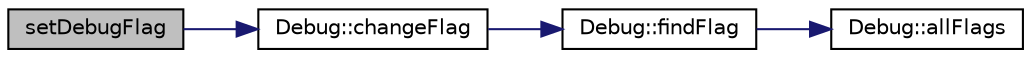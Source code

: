 digraph G
{
  edge [fontname="Helvetica",fontsize="10",labelfontname="Helvetica",labelfontsize="10"];
  node [fontname="Helvetica",fontsize="10",shape=record];
  rankdir=LR;
  Node1 [label="setDebugFlag",height=0.2,width=0.4,color="black", fillcolor="grey75", style="filled" fontcolor="black"];
  Node1 -> Node2 [color="midnightblue",fontsize="10",style="solid"];
  Node2 [label="Debug::changeFlag",height=0.2,width=0.4,color="black", fillcolor="white", style="filled",URL="$namespaceDebug.html#ae27d4c45a021062ae81d1321c3490326"];
  Node2 -> Node3 [color="midnightblue",fontsize="10",style="solid"];
  Node3 [label="Debug::findFlag",height=0.2,width=0.4,color="black", fillcolor="white", style="filled",URL="$namespaceDebug.html#a09cf38987e4932dd5e0bc71954f2b637"];
  Node3 -> Node4 [color="midnightblue",fontsize="10",style="solid"];
  Node4 [label="Debug::allFlags",height=0.2,width=0.4,color="black", fillcolor="white", style="filled",URL="$namespaceDebug.html#a2e5d5eb12f0767ef733518a07a287e43"];
}
